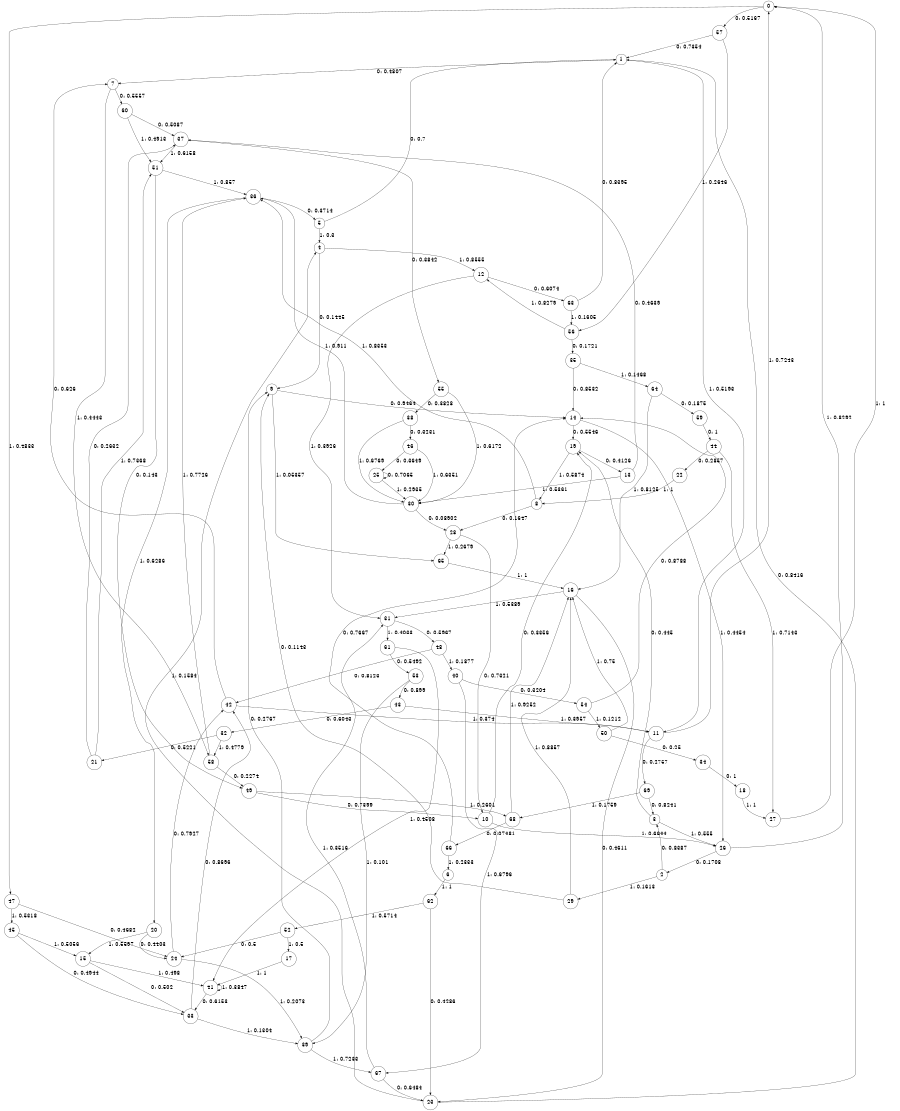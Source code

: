 digraph "ch21faceL10" {
size = "6,8.5";
ratio = "fill";
node [shape = circle];
node [fontsize = 24];
edge [fontsize = 24];
0 -> 57 [label = "0: 0.5167   "];
0 -> 47 [label = "1: 0.4833   "];
1 -> 7 [label = "0: 0.4807   "];
1 -> 11 [label = "1: 0.5193   "];
2 -> 3 [label = "0: 0.8387   "];
2 -> 29 [label = "1: 0.1613   "];
3 -> 19 [label = "0: 0.445    "];
3 -> 26 [label = "1: 0.555    "];
4 -> 9 [label = "0: 0.1445   "];
4 -> 12 [label = "1: 0.8555   "];
5 -> 1 [label = "0: 0.7      "];
5 -> 4 [label = "1: 0.3      "];
6 -> 62 [label = "1: 1        "];
7 -> 60 [label = "0: 0.5557   "];
7 -> 58 [label = "1: 0.4443   "];
8 -> 28 [label = "0: 0.1647   "];
8 -> 36 [label = "1: 0.8353   "];
9 -> 14 [label = "0: 0.9464   "];
9 -> 65 [label = "1: 0.05357  "];
10 -> 19 [label = "0: 0.3356   "];
10 -> 26 [label = "1: 0.6644   "];
11 -> 69 [label = "0: 0.2757   "];
11 -> 0 [label = "1: 0.7243   "];
12 -> 63 [label = "0: 0.6074   "];
12 -> 31 [label = "1: 0.3926   "];
13 -> 37 [label = "0: 0.4639   "];
13 -> 30 [label = "1: 0.5361   "];
14 -> 19 [label = "0: 0.5546   "];
14 -> 26 [label = "1: 0.4454   "];
15 -> 33 [label = "0: 0.502    "];
15 -> 41 [label = "1: 0.498    "];
16 -> 23 [label = "0: 0.4611   "];
16 -> 31 [label = "1: 0.5389   "];
17 -> 41 [label = "1: 1        "];
18 -> 27 [label = "1: 1        "];
19 -> 13 [label = "0: 0.4126   "];
19 -> 8 [label = "1: 0.5874   "];
20 -> 24 [label = "0: 0.4403   "];
20 -> 15 [label = "1: 0.5597   "];
21 -> 37 [label = "0: 0.2632   "];
21 -> 51 [label = "1: 0.7368   "];
22 -> 8 [label = "1: 1        "];
23 -> 1 [label = "0: 0.8416   "];
23 -> 4 [label = "1: 0.1584   "];
24 -> 42 [label = "0: 0.7927   "];
24 -> 39 [label = "1: 0.2073   "];
25 -> 25 [label = "0: 0.7065   "];
25 -> 30 [label = "1: 0.2935   "];
26 -> 2 [label = "0: 0.1708   "];
26 -> 0 [label = "1: 0.8292   "];
27 -> 0 [label = "1: 1        "];
28 -> 10 [label = "0: 0.7321   "];
28 -> 65 [label = "1: 0.2679   "];
29 -> 9 [label = "0: 0.1143   "];
29 -> 16 [label = "1: 0.8857   "];
30 -> 28 [label = "0: 0.08902  "];
30 -> 36 [label = "1: 0.911    "];
31 -> 48 [label = "0: 0.5967   "];
31 -> 61 [label = "1: 0.4033   "];
32 -> 21 [label = "0: 0.5221   "];
32 -> 58 [label = "1: 0.4779   "];
33 -> 42 [label = "0: 0.8696   "];
33 -> 39 [label = "1: 0.1304   "];
34 -> 18 [label = "0: 1        "];
35 -> 14 [label = "0: 0.8532   "];
35 -> 64 [label = "1: 0.1468   "];
36 -> 5 [label = "0: 0.3714   "];
36 -> 20 [label = "1: 0.6286   "];
37 -> 55 [label = "0: 0.3842   "];
37 -> 51 [label = "1: 0.6158   "];
38 -> 46 [label = "0: 0.3231   "];
38 -> 30 [label = "1: 0.6769   "];
39 -> 9 [label = "0: 0.2767   "];
39 -> 67 [label = "1: 0.7233   "];
40 -> 54 [label = "0: 0.3204   "];
40 -> 67 [label = "1: 0.6796   "];
41 -> 33 [label = "0: 0.6153   "];
41 -> 41 [label = "1: 0.3847   "];
42 -> 7 [label = "0: 0.626    "];
42 -> 11 [label = "1: 0.374    "];
43 -> 32 [label = "0: 0.6043   "];
43 -> 11 [label = "1: 0.3957   "];
44 -> 22 [label = "0: 0.2857   "];
44 -> 27 [label = "1: 0.7143   "];
45 -> 33 [label = "0: 0.4944   "];
45 -> 15 [label = "1: 0.5056   "];
46 -> 25 [label = "0: 0.3649   "];
46 -> 30 [label = "1: 0.6351   "];
47 -> 24 [label = "0: 0.4682   "];
47 -> 45 [label = "1: 0.5318   "];
48 -> 42 [label = "0: 0.8123   "];
48 -> 40 [label = "1: 0.1877   "];
49 -> 10 [label = "0: 0.7399   "];
49 -> 68 [label = "1: 0.2601   "];
50 -> 34 [label = "0: 0.25     "];
50 -> 16 [label = "1: 0.75     "];
51 -> 49 [label = "0: 0.143    "];
51 -> 36 [label = "1: 0.857    "];
52 -> 24 [label = "0: 0.5      "];
52 -> 17 [label = "1: 0.5      "];
53 -> 43 [label = "0: 0.899    "];
53 -> 39 [label = "1: 0.101    "];
54 -> 14 [label = "0: 0.8788   "];
54 -> 50 [label = "1: 0.1212   "];
55 -> 38 [label = "0: 0.3828   "];
55 -> 30 [label = "1: 0.6172   "];
56 -> 35 [label = "0: 0.1721   "];
56 -> 12 [label = "1: 0.8279   "];
57 -> 1 [label = "0: 0.7354   "];
57 -> 56 [label = "1: 0.2646   "];
58 -> 49 [label = "0: 0.2274   "];
58 -> 36 [label = "1: 0.7726   "];
59 -> 44 [label = "0: 1        "];
60 -> 37 [label = "0: 0.5087   "];
60 -> 51 [label = "1: 0.4913   "];
61 -> 53 [label = "0: 0.5492   "];
61 -> 41 [label = "1: 0.4508   "];
62 -> 23 [label = "0: 0.4286   "];
62 -> 52 [label = "1: 0.5714   "];
63 -> 1 [label = "0: 0.8395   "];
63 -> 56 [label = "1: 0.1605   "];
64 -> 59 [label = "0: 0.1875   "];
64 -> 16 [label = "1: 0.8125   "];
65 -> 16 [label = "1: 1        "];
66 -> 14 [label = "0: 0.7667   "];
66 -> 6 [label = "1: 0.2333   "];
67 -> 23 [label = "0: 0.6484   "];
67 -> 31 [label = "1: 0.3516   "];
68 -> 66 [label = "0: 0.07481  "];
68 -> 16 [label = "1: 0.9252   "];
69 -> 3 [label = "0: 0.8241   "];
69 -> 68 [label = "1: 0.1759   "];
}
